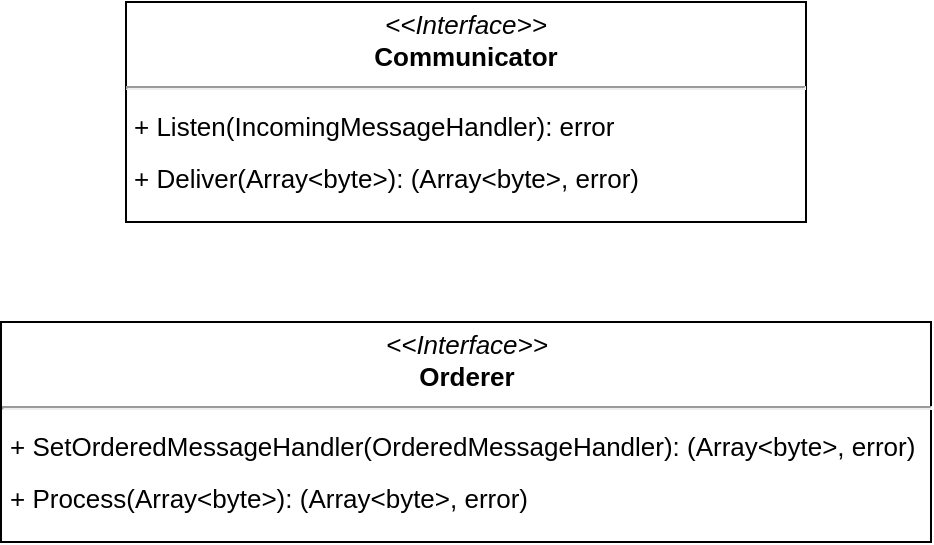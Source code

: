 <mxfile version="14.5.1" type="device"><diagram id="juAPqdta2TmEA3TIUsYs" name="Page-1"><mxGraphModel dx="2272" dy="780" grid="1" gridSize="10" guides="1" tooltips="1" connect="1" arrows="1" fold="1" page="1" pageScale="1" pageWidth="850" pageHeight="1100" math="0" shadow="0"><root><mxCell id="0"/><mxCell id="1" parent="0"/><mxCell id="4_Cqj1JRkxiIV1RBsEop-1" value="&lt;p style=&quot;margin: 4px 0px 0px ; text-align: center ; font-size: 13px&quot;&gt;&lt;font style=&quot;font-size: 13px&quot;&gt;&lt;i style=&quot;font-size: 13px&quot;&gt;&amp;lt;&amp;lt;Interface&amp;gt;&amp;gt;&lt;/i&gt;&lt;br style=&quot;font-size: 13px&quot;&gt;&lt;b style=&quot;font-size: 13px&quot;&gt;Communicator&lt;/b&gt;&lt;/font&gt;&lt;/p&gt;&lt;hr style=&quot;font-size: 13px&quot;&gt;&lt;p style=&quot;margin: 0px 0px 0px 4px ; font-size: 13px&quot;&gt;&lt;font style=&quot;font-size: 13px ; line-height: 200%&quot;&gt;+ Listen(IncomingMessageHandler): error&lt;br style=&quot;font-size: 13px&quot;&gt;+ Deliver(Array&amp;lt;byte&amp;gt;): (Array&amp;lt;byte&amp;gt;, error)&lt;/font&gt;&lt;/p&gt;" style="verticalAlign=top;align=left;overflow=fill;fontSize=13;fontFamily=Helvetica;html=1;" parent="1" vertex="1"><mxGeometry x="60" y="360" width="340" height="110" as="geometry"/></mxCell><mxCell id="4_Cqj1JRkxiIV1RBsEop-2" value="&lt;p style=&quot;margin: 4px 0px 0px ; text-align: center ; font-size: 13px&quot;&gt;&lt;font style=&quot;font-size: 13px&quot;&gt;&lt;i style=&quot;font-size: 13px&quot;&gt;&amp;lt;&amp;lt;Interface&amp;gt;&amp;gt;&lt;/i&gt;&lt;br style=&quot;font-size: 13px&quot;&gt;&lt;b style=&quot;font-size: 13px&quot;&gt;Orderer&lt;/b&gt;&lt;/font&gt;&lt;/p&gt;&lt;hr style=&quot;font-size: 13px&quot;&gt;&lt;p style=&quot;margin: 0px 0px 0px 4px ; font-size: 13px&quot;&gt;&lt;font style=&quot;font-size: 13px ; line-height: 200%&quot;&gt;+ SetOrderedMessageHandler(OrderedMessageHandler): (Array&amp;lt;byte&amp;gt;, error)&lt;br style=&quot;font-size: 13px&quot;&gt;+ Process(Array&amp;lt;byte&amp;gt;): (Array&amp;lt;byte&amp;gt;, error)&lt;/font&gt;&lt;/p&gt;" style="verticalAlign=top;align=left;overflow=fill;fontSize=13;fontFamily=Helvetica;html=1;" parent="1" vertex="1"><mxGeometry x="-2.5" y="520" width="465" height="110" as="geometry"/></mxCell></root></mxGraphModel></diagram></mxfile>